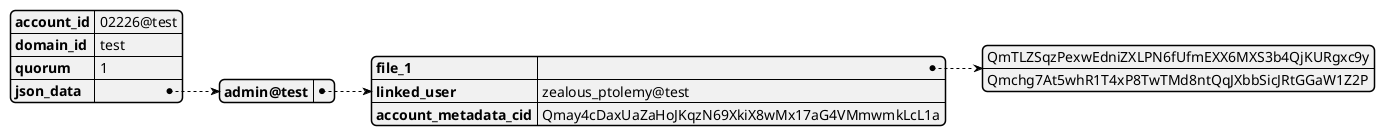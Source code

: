 @startjson
    {
        "account_id": "02226@test",
        "domain_id": "test",
        "quorum": 1,
        "json_data": {
            "admin@test": {
                "file_1": [
                    "QmTLZSqzPexwEdniZXLPN6fUfmEXX6MXS3b4QjKURgxc9y",
                    "Qmchg7At5whR1T4xP8TwTMd8ntQqJXbbSicJRtGGaW1Z2P"
                ],
                "linked_user": "zealous_ptolemy@test",
                "account_metadata_cid": "Qmay4cDaxUaZaHoJKqzN69XkiX8wMx17aG4VMmwmkLcL1a"
            }
        }
    }
@endjson
